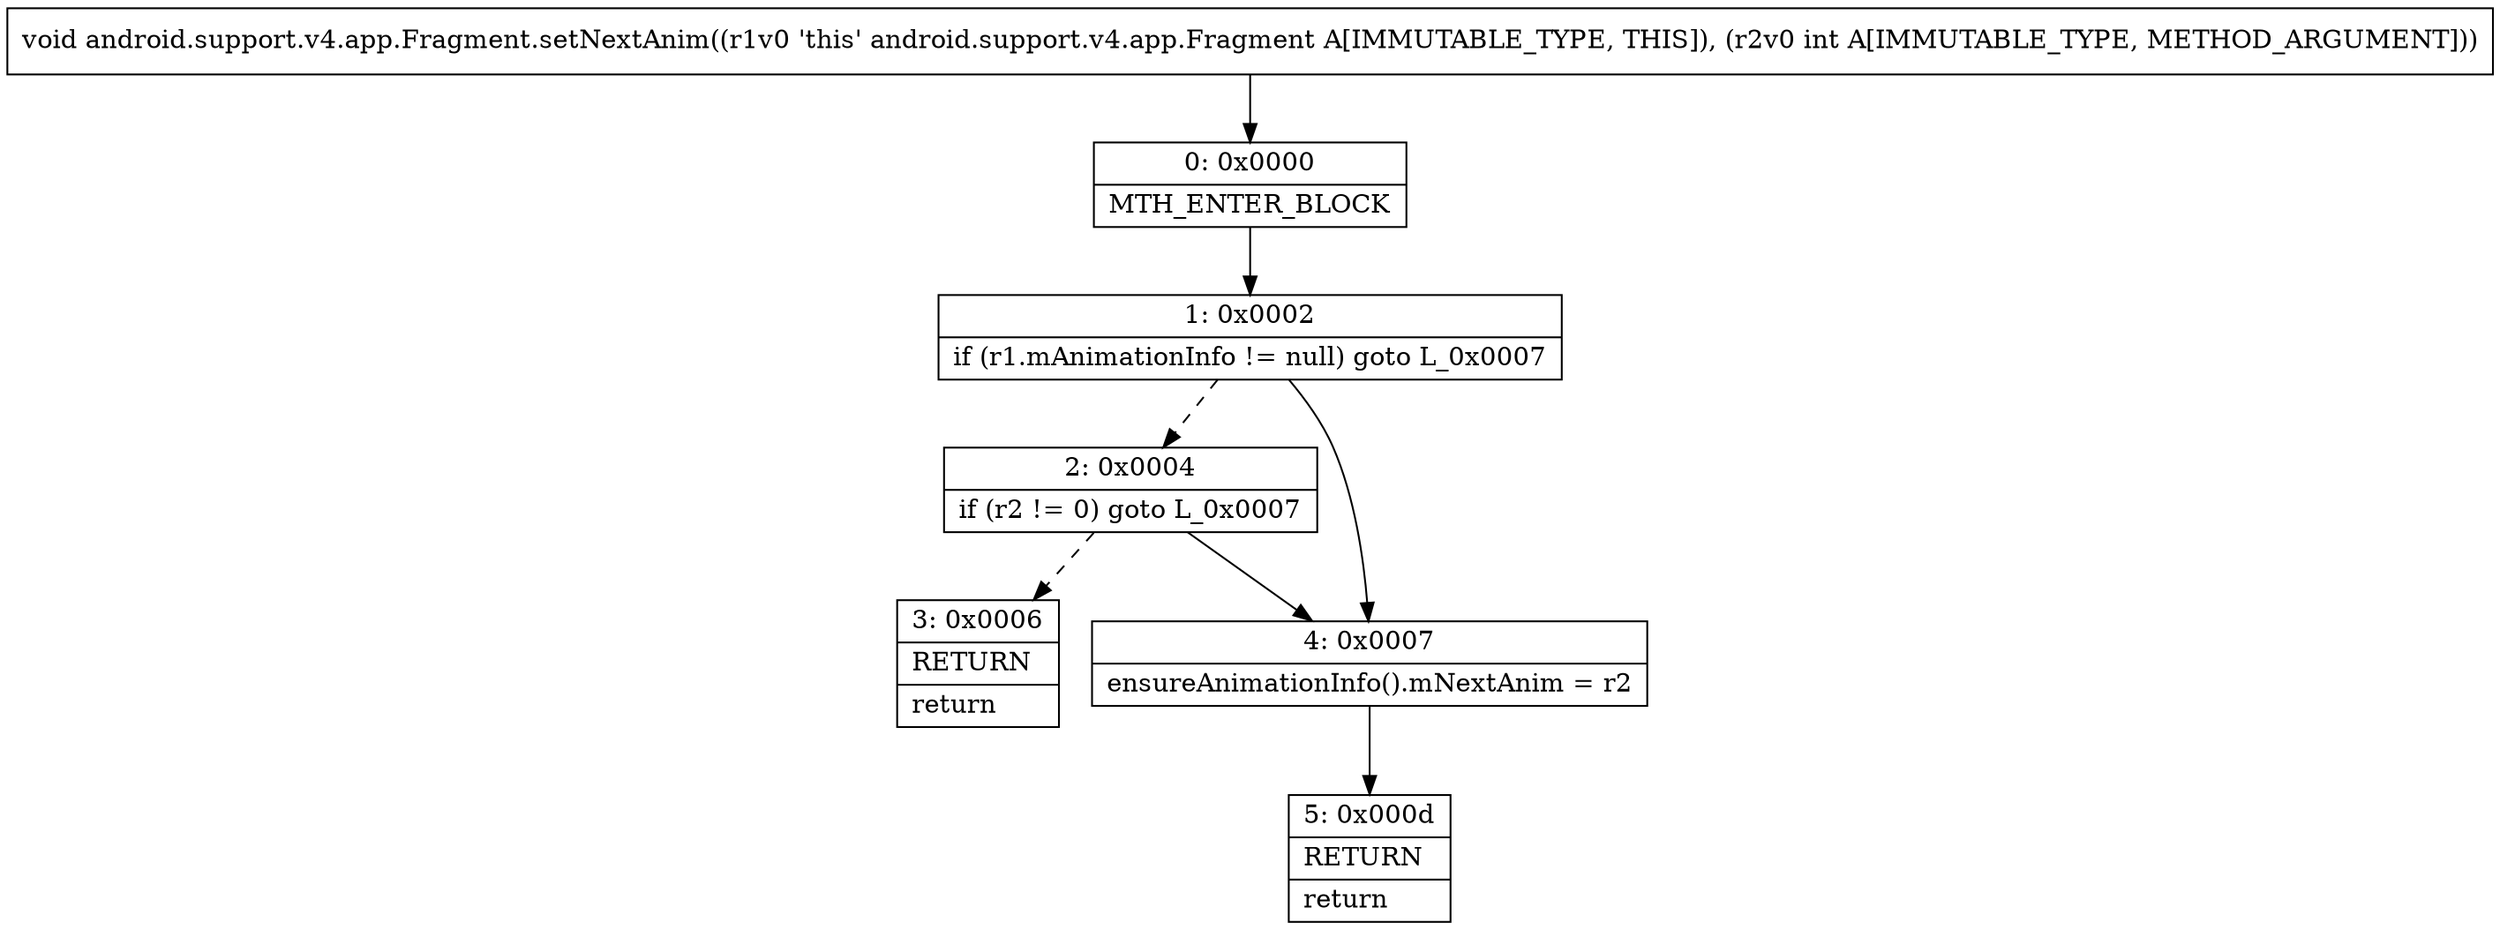 digraph "CFG forandroid.support.v4.app.Fragment.setNextAnim(I)V" {
Node_0 [shape=record,label="{0\:\ 0x0000|MTH_ENTER_BLOCK\l}"];
Node_1 [shape=record,label="{1\:\ 0x0002|if (r1.mAnimationInfo != null) goto L_0x0007\l}"];
Node_2 [shape=record,label="{2\:\ 0x0004|if (r2 != 0) goto L_0x0007\l}"];
Node_3 [shape=record,label="{3\:\ 0x0006|RETURN\l|return\l}"];
Node_4 [shape=record,label="{4\:\ 0x0007|ensureAnimationInfo().mNextAnim = r2\l}"];
Node_5 [shape=record,label="{5\:\ 0x000d|RETURN\l|return\l}"];
MethodNode[shape=record,label="{void android.support.v4.app.Fragment.setNextAnim((r1v0 'this' android.support.v4.app.Fragment A[IMMUTABLE_TYPE, THIS]), (r2v0 int A[IMMUTABLE_TYPE, METHOD_ARGUMENT])) }"];
MethodNode -> Node_0;
Node_0 -> Node_1;
Node_1 -> Node_2[style=dashed];
Node_1 -> Node_4;
Node_2 -> Node_3[style=dashed];
Node_2 -> Node_4;
Node_4 -> Node_5;
}

